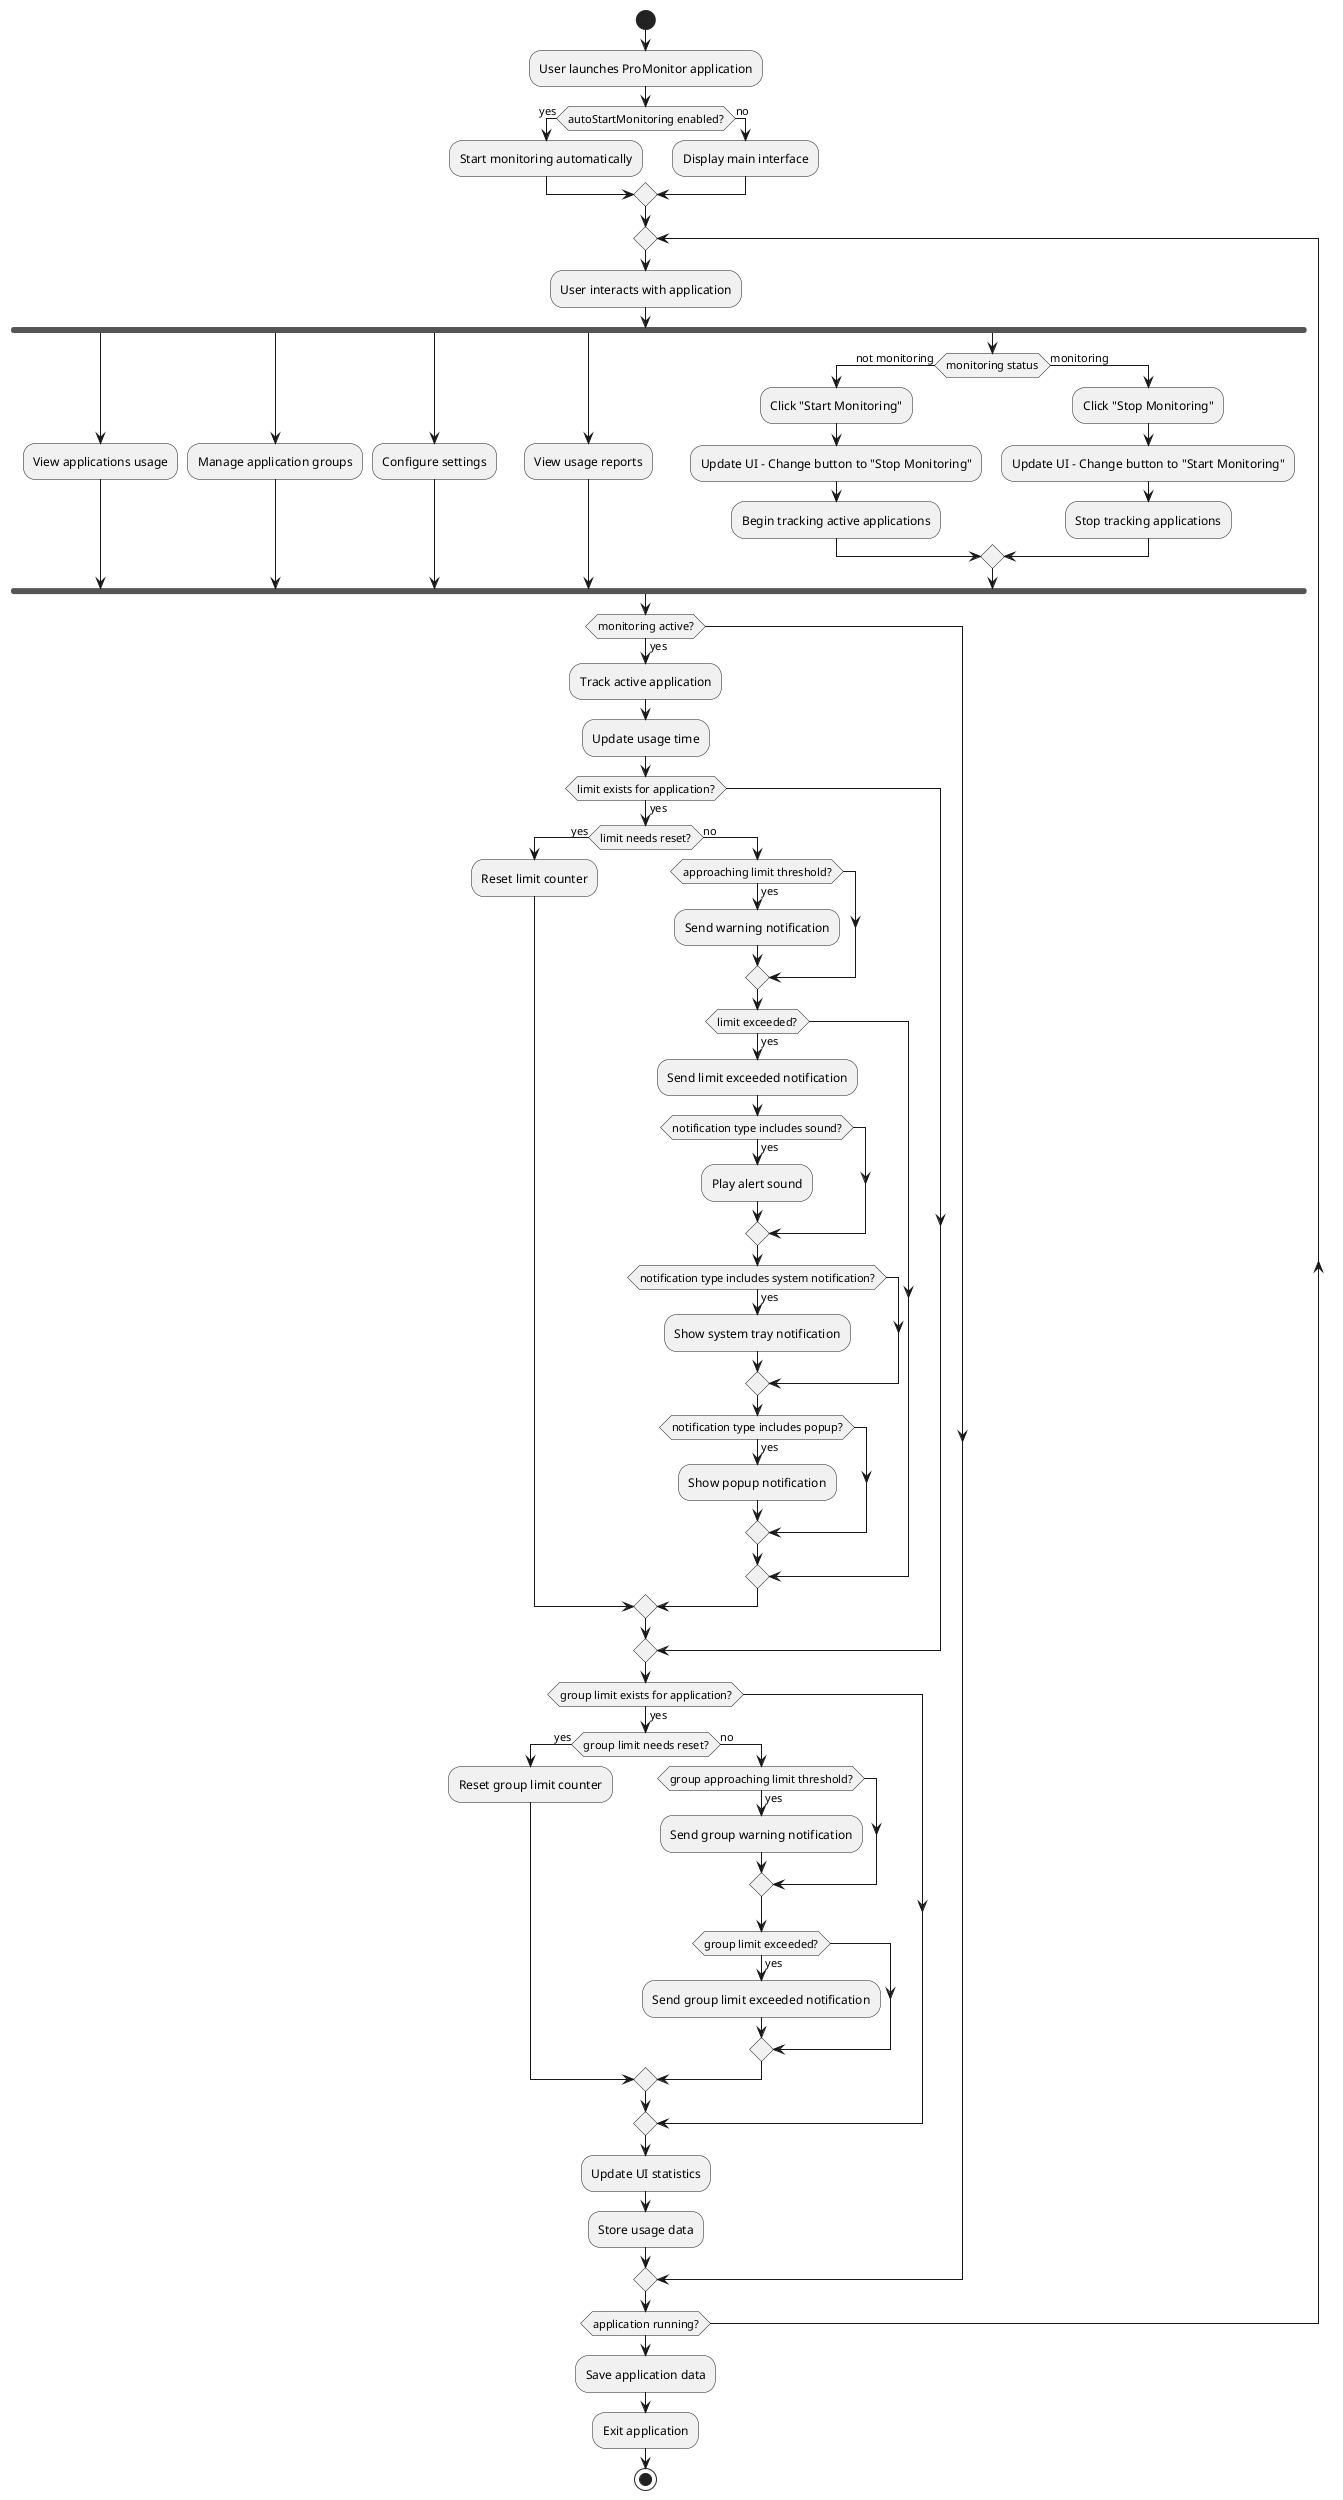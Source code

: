 @startuml ProMonitor Activity Diagram

start

:User launches ProMonitor application;

if (autoStartMonitoring enabled?) then (yes)
  :Start monitoring automatically;
else (no)
  :Display main interface;
endif

repeat
  :User interacts with application;
  
  fork
    :View applications usage;
  fork again
    :Manage application groups;
  fork again
    :Configure settings;
  fork again
    :View usage reports;
  fork again
    if (monitoring status) then (not monitoring)
      :Click "Start Monitoring";
      :Update UI - Change button to "Stop Monitoring";
      :Begin tracking active applications;
    else (monitoring)
      :Click "Stop Monitoring";
      :Update UI - Change button to "Start Monitoring";
      :Stop tracking applications;
    endif
  end fork
  
  if (monitoring active?) then (yes)
    :Track active application;
    :Update usage time;
    
    if (limit exists for application?) then (yes)
      if (limit needs reset?) then (yes)
        :Reset limit counter;
      else (no)
        if (approaching limit threshold?) then (yes)
          :Send warning notification;
        endif
        
        if (limit exceeded?) then (yes)
          :Send limit exceeded notification;
          
          if (notification type includes sound?) then (yes)
            :Play alert sound;
          endif
          
          if (notification type includes system notification?) then (yes)
            :Show system tray notification;
          endif
          
          if (notification type includes popup?) then (yes)
            :Show popup notification;
          endif
        endif
      endif
    endif
    
    if (group limit exists for application?) then (yes)
      if (group limit needs reset?) then (yes)
        :Reset group limit counter;
      else (no)
        if (group approaching limit threshold?) then (yes)
          :Send group warning notification;
        endif
        
        if (group limit exceeded?) then (yes)
          :Send group limit exceeded notification;
        endif
      endif
    endif
    
    :Update UI statistics;
    :Store usage data;
  endif
  
repeat while (application running?)

:Save application data;
:Exit application;

stop

@enduml
